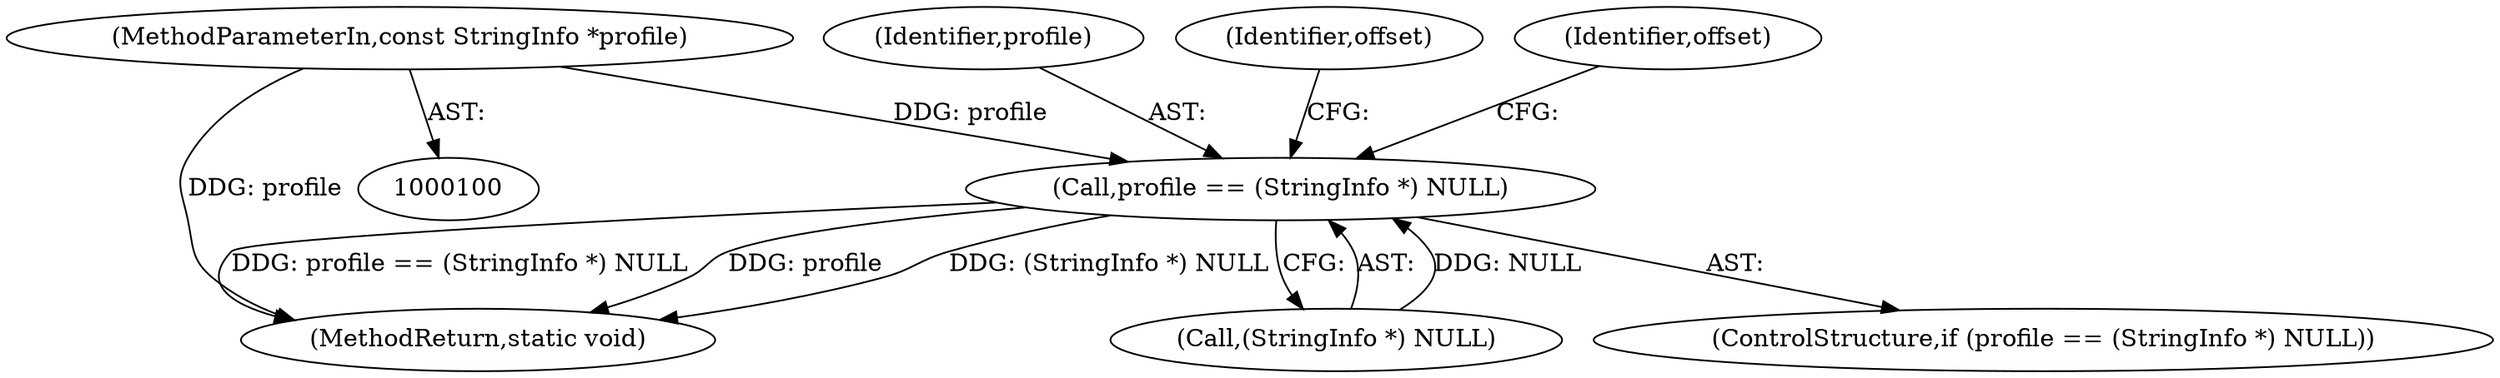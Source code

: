 digraph "0_ImageMagick_478cce544fdf1de882d78381768458f397964453@pointer" {
"1000103" [label="(MethodParameterIn,const StringInfo *profile)"];
"1000298" [label="(Call,profile == (StringInfo *) NULL)"];
"1000299" [label="(Identifier,profile)"];
"1000298" [label="(Call,profile == (StringInfo *) NULL)"];
"1000305" [label="(Identifier,offset)"];
"1000103" [label="(MethodParameterIn,const StringInfo *profile)"];
"1000297" [label="(ControlStructure,if (profile == (StringInfo *) NULL))"];
"1000326" [label="(Identifier,offset)"];
"1000421" [label="(MethodReturn,static void)"];
"1000300" [label="(Call,(StringInfo *) NULL)"];
"1000103" -> "1000100"  [label="AST: "];
"1000103" -> "1000421"  [label="DDG: profile"];
"1000103" -> "1000298"  [label="DDG: profile"];
"1000298" -> "1000297"  [label="AST: "];
"1000298" -> "1000300"  [label="CFG: "];
"1000299" -> "1000298"  [label="AST: "];
"1000300" -> "1000298"  [label="AST: "];
"1000305" -> "1000298"  [label="CFG: "];
"1000326" -> "1000298"  [label="CFG: "];
"1000298" -> "1000421"  [label="DDG: profile == (StringInfo *) NULL"];
"1000298" -> "1000421"  [label="DDG: profile"];
"1000298" -> "1000421"  [label="DDG: (StringInfo *) NULL"];
"1000300" -> "1000298"  [label="DDG: NULL"];
}
